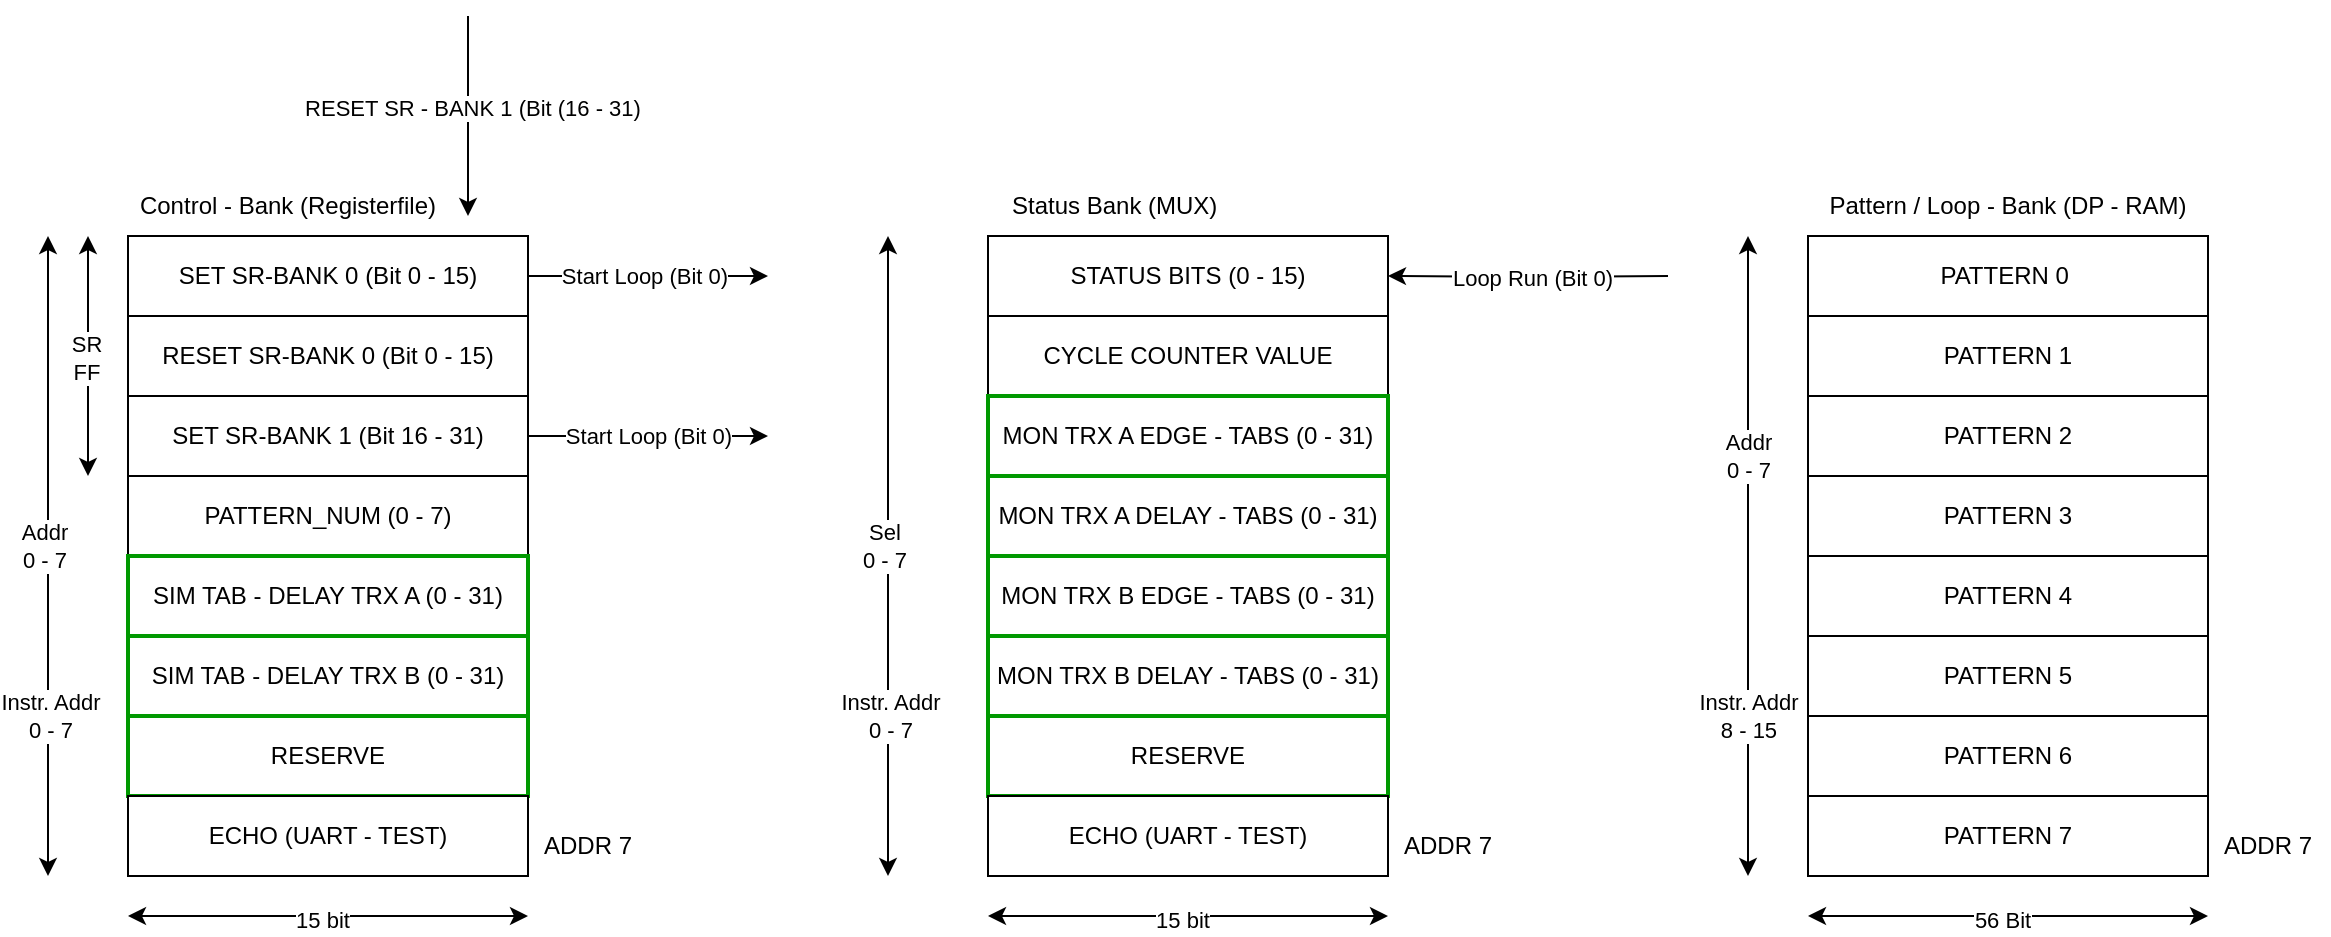 <mxfile version="24.7.7">
  <diagram name="Page-1" id="0X1LNtYORCH-xmy5lvc5">
    <mxGraphModel dx="1434" dy="772" grid="1" gridSize="10" guides="1" tooltips="1" connect="1" arrows="1" fold="1" page="1" pageScale="1" pageWidth="1654" pageHeight="1169" math="0" shadow="0">
      <root>
        <mxCell id="0" />
        <mxCell id="1" parent="0" />
        <mxCell id="ktHzhZtXxw7lbarvhIDh-25" style="edgeStyle=orthogonalEdgeStyle;rounded=0;orthogonalLoop=1;jettySize=auto;html=1;" edge="1" parent="1" source="ktHzhZtXxw7lbarvhIDh-1">
          <mxGeometry relative="1" as="geometry">
            <mxPoint x="440" y="160" as="targetPoint" />
          </mxGeometry>
        </mxCell>
        <mxCell id="ktHzhZtXxw7lbarvhIDh-26" value="Start Loop (Bit 0)" style="edgeLabel;html=1;align=center;verticalAlign=middle;resizable=0;points=[];" vertex="1" connectable="0" parent="ktHzhZtXxw7lbarvhIDh-25">
          <mxGeometry x="-0.037" relative="1" as="geometry">
            <mxPoint as="offset" />
          </mxGeometry>
        </mxCell>
        <mxCell id="ktHzhZtXxw7lbarvhIDh-1" value="SET SR-BANK 0 (Bit 0 - 15)" style="rounded=0;whiteSpace=wrap;html=1;" vertex="1" parent="1">
          <mxGeometry x="120" y="140" width="200" height="40" as="geometry" />
        </mxCell>
        <mxCell id="ktHzhZtXxw7lbarvhIDh-2" value="RESET SR-BANK 0 (Bit 0 - 15)" style="rounded=0;whiteSpace=wrap;html=1;" vertex="1" parent="1">
          <mxGeometry x="120" y="180" width="200" height="40" as="geometry" />
        </mxCell>
        <mxCell id="ktHzhZtXxw7lbarvhIDh-24" style="edgeStyle=orthogonalEdgeStyle;rounded=0;orthogonalLoop=1;jettySize=auto;html=1;" edge="1" parent="1" source="ktHzhZtXxw7lbarvhIDh-3">
          <mxGeometry relative="1" as="geometry">
            <mxPoint x="440" y="240" as="targetPoint" />
          </mxGeometry>
        </mxCell>
        <mxCell id="ktHzhZtXxw7lbarvhIDh-27" value="Start Loop (Bit 0)" style="edgeLabel;html=1;align=center;verticalAlign=middle;resizable=0;points=[];" vertex="1" connectable="0" parent="ktHzhZtXxw7lbarvhIDh-24">
          <mxGeometry x="-0.353" relative="1" as="geometry">
            <mxPoint x="21" as="offset" />
          </mxGeometry>
        </mxCell>
        <mxCell id="ktHzhZtXxw7lbarvhIDh-3" value="SET SR-BANK 1 (Bit 16 - 31)" style="rounded=0;whiteSpace=wrap;html=1;" vertex="1" parent="1">
          <mxGeometry x="120" y="220" width="200" height="40" as="geometry" />
        </mxCell>
        <mxCell id="ktHzhZtXxw7lbarvhIDh-4" value="PATTERN_NUM (0 - 7)" style="rounded=0;whiteSpace=wrap;html=1;" vertex="1" parent="1">
          <mxGeometry x="120" y="260" width="200" height="40" as="geometry" />
        </mxCell>
        <mxCell id="ktHzhZtXxw7lbarvhIDh-5" value="SIM TAB - DELAY TRX A (0 - 31)" style="rounded=0;whiteSpace=wrap;html=1;strokeColor=#009900;strokeWidth=2;" vertex="1" parent="1">
          <mxGeometry x="120" y="300" width="200" height="40" as="geometry" />
        </mxCell>
        <mxCell id="ktHzhZtXxw7lbarvhIDh-6" value="SIM TAB - DELAY TRX B (0 - 31)" style="rounded=0;whiteSpace=wrap;html=1;strokeColor=#009900;strokeWidth=2;" vertex="1" parent="1">
          <mxGeometry x="120" y="340" width="200" height="40" as="geometry" />
        </mxCell>
        <mxCell id="ktHzhZtXxw7lbarvhIDh-7" value="RESERVE" style="rounded=0;whiteSpace=wrap;html=1;strokeColor=#009900;strokeWidth=2;" vertex="1" parent="1">
          <mxGeometry x="120" y="380" width="200" height="40" as="geometry" />
        </mxCell>
        <mxCell id="ktHzhZtXxw7lbarvhIDh-8" value="Control - Bank (Registerfile)" style="text;html=1;align=center;verticalAlign=middle;whiteSpace=wrap;rounded=0;" vertex="1" parent="1">
          <mxGeometry x="120" y="110" width="160" height="30" as="geometry" />
        </mxCell>
        <mxCell id="ktHzhZtXxw7lbarvhIDh-9" value="" style="endArrow=classic;startArrow=classic;html=1;rounded=0;" edge="1" parent="1">
          <mxGeometry width="50" height="50" relative="1" as="geometry">
            <mxPoint x="120" y="480" as="sourcePoint" />
            <mxPoint x="320" y="480" as="targetPoint" />
          </mxGeometry>
        </mxCell>
        <mxCell id="ktHzhZtXxw7lbarvhIDh-10" value="15 bit" style="edgeLabel;html=1;align=center;verticalAlign=middle;resizable=0;points=[];" vertex="1" connectable="0" parent="ktHzhZtXxw7lbarvhIDh-9">
          <mxGeometry x="-0.03" y="-2" relative="1" as="geometry">
            <mxPoint as="offset" />
          </mxGeometry>
        </mxCell>
        <mxCell id="ktHzhZtXxw7lbarvhIDh-11" value="" style="endArrow=classic;startArrow=classic;html=1;rounded=0;" edge="1" parent="1">
          <mxGeometry width="50" height="50" relative="1" as="geometry">
            <mxPoint x="80" y="140" as="sourcePoint" />
            <mxPoint x="80" y="460" as="targetPoint" />
          </mxGeometry>
        </mxCell>
        <mxCell id="ktHzhZtXxw7lbarvhIDh-12" value="Addr&lt;div&gt;0 - 7&lt;/div&gt;" style="edgeLabel;html=1;align=center;verticalAlign=middle;resizable=0;points=[];" vertex="1" connectable="0" parent="ktHzhZtXxw7lbarvhIDh-11">
          <mxGeometry x="-0.03" y="-2" relative="1" as="geometry">
            <mxPoint as="offset" />
          </mxGeometry>
        </mxCell>
        <mxCell id="ktHzhZtXxw7lbarvhIDh-64" value="Instr. Addr&lt;div&gt;0 - 7&lt;/div&gt;" style="edgeLabel;html=1;align=center;verticalAlign=middle;resizable=0;points=[];" vertex="1" connectable="0" parent="ktHzhZtXxw7lbarvhIDh-11">
          <mxGeometry x="0.45" y="1" relative="1" as="geometry">
            <mxPoint y="8" as="offset" />
          </mxGeometry>
        </mxCell>
        <mxCell id="ktHzhZtXxw7lbarvhIDh-15" value="ECHO (UART - TEST)" style="rounded=0;whiteSpace=wrap;html=1;" vertex="1" parent="1">
          <mxGeometry x="120" y="420" width="200" height="40" as="geometry" />
        </mxCell>
        <mxCell id="ktHzhZtXxw7lbarvhIDh-20" value="" style="endArrow=classic;startArrow=classic;html=1;rounded=0;" edge="1" parent="1">
          <mxGeometry width="50" height="50" relative="1" as="geometry">
            <mxPoint x="100" y="260" as="sourcePoint" />
            <mxPoint x="100" y="140" as="targetPoint" />
          </mxGeometry>
        </mxCell>
        <mxCell id="ktHzhZtXxw7lbarvhIDh-21" value="SR&lt;div&gt;FF&lt;/div&gt;" style="edgeLabel;html=1;align=center;verticalAlign=middle;resizable=0;points=[];" vertex="1" connectable="0" parent="ktHzhZtXxw7lbarvhIDh-20">
          <mxGeometry x="-0.017" y="1" relative="1" as="geometry">
            <mxPoint as="offset" />
          </mxGeometry>
        </mxCell>
        <mxCell id="ktHzhZtXxw7lbarvhIDh-28" value="" style="endArrow=classic;html=1;rounded=0;" edge="1" parent="1">
          <mxGeometry width="50" height="50" relative="1" as="geometry">
            <mxPoint x="290" y="30" as="sourcePoint" />
            <mxPoint x="290" y="130" as="targetPoint" />
          </mxGeometry>
        </mxCell>
        <mxCell id="ktHzhZtXxw7lbarvhIDh-29" value="RESET SR - BANK 1 (Bit (16 - 31)" style="edgeLabel;html=1;align=center;verticalAlign=middle;resizable=0;points=[];" vertex="1" connectable="0" parent="ktHzhZtXxw7lbarvhIDh-28">
          <mxGeometry x="-0.08" y="2" relative="1" as="geometry">
            <mxPoint as="offset" />
          </mxGeometry>
        </mxCell>
        <mxCell id="ktHzhZtXxw7lbarvhIDh-44" style="edgeStyle=orthogonalEdgeStyle;rounded=0;orthogonalLoop=1;jettySize=auto;html=1;" edge="1" parent="1" target="ktHzhZtXxw7lbarvhIDh-31">
          <mxGeometry relative="1" as="geometry">
            <mxPoint x="890" y="160" as="sourcePoint" />
          </mxGeometry>
        </mxCell>
        <mxCell id="ktHzhZtXxw7lbarvhIDh-45" value="Loop Run (Bit 0)" style="edgeLabel;html=1;align=center;verticalAlign=middle;resizable=0;points=[];" vertex="1" connectable="0" parent="ktHzhZtXxw7lbarvhIDh-44">
          <mxGeometry x="-0.032" y="4" relative="1" as="geometry">
            <mxPoint y="-4" as="offset" />
          </mxGeometry>
        </mxCell>
        <mxCell id="ktHzhZtXxw7lbarvhIDh-31" value="STATUS BITS (0 - 15)" style="rounded=0;whiteSpace=wrap;html=1;" vertex="1" parent="1">
          <mxGeometry x="550" y="140" width="200" height="40" as="geometry" />
        </mxCell>
        <mxCell id="ktHzhZtXxw7lbarvhIDh-32" value="CYCLE COUNTER VALUE" style="rounded=0;whiteSpace=wrap;html=1;" vertex="1" parent="1">
          <mxGeometry x="550" y="180" width="200" height="40" as="geometry" />
        </mxCell>
        <mxCell id="ktHzhZtXxw7lbarvhIDh-33" value="MON TRX A EDGE - TABS (0 - 31)" style="rounded=0;whiteSpace=wrap;html=1;strokeColor=#009900;strokeWidth=2;" vertex="1" parent="1">
          <mxGeometry x="550" y="220" width="200" height="40" as="geometry" />
        </mxCell>
        <mxCell id="ktHzhZtXxw7lbarvhIDh-34" value="MON TRX A DELAY - TABS (0 - 31)" style="rounded=0;whiteSpace=wrap;html=1;strokeColor=#009900;strokeWidth=2;" vertex="1" parent="1">
          <mxGeometry x="550" y="260" width="200" height="40" as="geometry" />
        </mxCell>
        <mxCell id="ktHzhZtXxw7lbarvhIDh-35" value="MON TRX B EDGE - TABS (0 - 31)" style="rounded=0;whiteSpace=wrap;html=1;strokeColor=#009900;strokeWidth=2;" vertex="1" parent="1">
          <mxGeometry x="550" y="300" width="200" height="40" as="geometry" />
        </mxCell>
        <mxCell id="ktHzhZtXxw7lbarvhIDh-36" value="MON TRX B DELAY - TABS (0 - 31)" style="rounded=0;whiteSpace=wrap;html=1;strokeColor=#009900;strokeWidth=2;" vertex="1" parent="1">
          <mxGeometry x="550" y="340" width="200" height="40" as="geometry" />
        </mxCell>
        <mxCell id="ktHzhZtXxw7lbarvhIDh-37" value="RESERVE" style="rounded=0;whiteSpace=wrap;html=1;strokeColor=#009900;strokeWidth=2;" vertex="1" parent="1">
          <mxGeometry x="550" y="380" width="200" height="40" as="geometry" />
        </mxCell>
        <mxCell id="ktHzhZtXxw7lbarvhIDh-38" value="ECHO (UART - TEST)" style="rounded=0;whiteSpace=wrap;html=1;" vertex="1" parent="1">
          <mxGeometry x="550" y="420" width="200" height="40" as="geometry" />
        </mxCell>
        <mxCell id="ktHzhZtXxw7lbarvhIDh-39" value="" style="endArrow=classic;startArrow=classic;html=1;rounded=0;" edge="1" parent="1">
          <mxGeometry width="50" height="50" relative="1" as="geometry">
            <mxPoint x="550" y="480" as="sourcePoint" />
            <mxPoint x="750" y="480" as="targetPoint" />
          </mxGeometry>
        </mxCell>
        <mxCell id="ktHzhZtXxw7lbarvhIDh-40" value="15 bit" style="edgeLabel;html=1;align=center;verticalAlign=middle;resizable=0;points=[];" vertex="1" connectable="0" parent="ktHzhZtXxw7lbarvhIDh-39">
          <mxGeometry x="-0.03" y="-2" relative="1" as="geometry">
            <mxPoint as="offset" />
          </mxGeometry>
        </mxCell>
        <mxCell id="ktHzhZtXxw7lbarvhIDh-41" value="" style="endArrow=classic;startArrow=classic;html=1;rounded=0;" edge="1" parent="1">
          <mxGeometry width="50" height="50" relative="1" as="geometry">
            <mxPoint x="500" y="140" as="sourcePoint" />
            <mxPoint x="500" y="460" as="targetPoint" />
          </mxGeometry>
        </mxCell>
        <mxCell id="ktHzhZtXxw7lbarvhIDh-42" value="Sel&lt;div&gt;0 - 7&lt;/div&gt;" style="edgeLabel;html=1;align=center;verticalAlign=middle;resizable=0;points=[];" vertex="1" connectable="0" parent="ktHzhZtXxw7lbarvhIDh-41">
          <mxGeometry x="-0.03" y="-2" relative="1" as="geometry">
            <mxPoint as="offset" />
          </mxGeometry>
        </mxCell>
        <mxCell id="ktHzhZtXxw7lbarvhIDh-63" value="Instr. Addr&lt;div&gt;0 - 7&lt;/div&gt;" style="edgeLabel;html=1;align=center;verticalAlign=middle;resizable=0;points=[];" vertex="1" connectable="0" parent="ktHzhZtXxw7lbarvhIDh-41">
          <mxGeometry x="0.431" y="1" relative="1" as="geometry">
            <mxPoint y="11" as="offset" />
          </mxGeometry>
        </mxCell>
        <mxCell id="ktHzhZtXxw7lbarvhIDh-43" value="Status Bank (MUX)&amp;nbsp;" style="text;html=1;align=center;verticalAlign=middle;whiteSpace=wrap;rounded=0;" vertex="1" parent="1">
          <mxGeometry x="550" y="110" width="130" height="30" as="geometry" />
        </mxCell>
        <mxCell id="ktHzhZtXxw7lbarvhIDh-46" value="ADDR 7" style="text;html=1;align=center;verticalAlign=middle;whiteSpace=wrap;rounded=0;" vertex="1" parent="1">
          <mxGeometry x="320" y="430" width="60" height="30" as="geometry" />
        </mxCell>
        <mxCell id="ktHzhZtXxw7lbarvhIDh-47" value="ADDR 7" style="text;html=1;align=center;verticalAlign=middle;whiteSpace=wrap;rounded=0;" vertex="1" parent="1">
          <mxGeometry x="750" y="430" width="60" height="30" as="geometry" />
        </mxCell>
        <mxCell id="ktHzhZtXxw7lbarvhIDh-48" value="PATTERN 0&amp;nbsp;" style="rounded=0;whiteSpace=wrap;html=1;" vertex="1" parent="1">
          <mxGeometry x="960" y="140" width="200" height="40" as="geometry" />
        </mxCell>
        <mxCell id="ktHzhZtXxw7lbarvhIDh-49" value="PATTERN 1" style="rounded=0;whiteSpace=wrap;html=1;" vertex="1" parent="1">
          <mxGeometry x="960" y="180" width="200" height="40" as="geometry" />
        </mxCell>
        <mxCell id="ktHzhZtXxw7lbarvhIDh-50" value="PATTERN 2" style="rounded=0;whiteSpace=wrap;html=1;" vertex="1" parent="1">
          <mxGeometry x="960" y="220" width="200" height="40" as="geometry" />
        </mxCell>
        <mxCell id="ktHzhZtXxw7lbarvhIDh-51" value="PATTERN 3" style="rounded=0;whiteSpace=wrap;html=1;" vertex="1" parent="1">
          <mxGeometry x="960" y="260" width="200" height="40" as="geometry" />
        </mxCell>
        <mxCell id="ktHzhZtXxw7lbarvhIDh-52" value="PATTERN 4" style="rounded=0;whiteSpace=wrap;html=1;" vertex="1" parent="1">
          <mxGeometry x="960" y="300" width="200" height="40" as="geometry" />
        </mxCell>
        <mxCell id="ktHzhZtXxw7lbarvhIDh-53" value="PATTERN 5" style="rounded=0;whiteSpace=wrap;html=1;" vertex="1" parent="1">
          <mxGeometry x="960" y="340" width="200" height="40" as="geometry" />
        </mxCell>
        <mxCell id="ktHzhZtXxw7lbarvhIDh-54" value="PATTERN 6" style="rounded=0;whiteSpace=wrap;html=1;" vertex="1" parent="1">
          <mxGeometry x="960" y="380" width="200" height="40" as="geometry" />
        </mxCell>
        <mxCell id="ktHzhZtXxw7lbarvhIDh-55" value="PATTERN 7" style="rounded=0;whiteSpace=wrap;html=1;" vertex="1" parent="1">
          <mxGeometry x="960" y="420" width="200" height="40" as="geometry" />
        </mxCell>
        <mxCell id="ktHzhZtXxw7lbarvhIDh-56" value="" style="endArrow=classic;startArrow=classic;html=1;rounded=0;" edge="1" parent="1">
          <mxGeometry width="50" height="50" relative="1" as="geometry">
            <mxPoint x="960" y="480" as="sourcePoint" />
            <mxPoint x="1160" y="480" as="targetPoint" />
          </mxGeometry>
        </mxCell>
        <mxCell id="ktHzhZtXxw7lbarvhIDh-57" value="56 Bit" style="edgeLabel;html=1;align=center;verticalAlign=middle;resizable=0;points=[];" vertex="1" connectable="0" parent="ktHzhZtXxw7lbarvhIDh-56">
          <mxGeometry x="-0.03" y="-2" relative="1" as="geometry">
            <mxPoint as="offset" />
          </mxGeometry>
        </mxCell>
        <mxCell id="ktHzhZtXxw7lbarvhIDh-58" value="" style="endArrow=classic;startArrow=classic;html=1;rounded=0;" edge="1" parent="1">
          <mxGeometry width="50" height="50" relative="1" as="geometry">
            <mxPoint x="930" y="140" as="sourcePoint" />
            <mxPoint x="930" y="460" as="targetPoint" />
          </mxGeometry>
        </mxCell>
        <mxCell id="ktHzhZtXxw7lbarvhIDh-59" value="Addr&lt;div&gt;0 - 7&lt;/div&gt;" style="edgeLabel;html=1;align=center;verticalAlign=middle;resizable=0;points=[];" vertex="1" connectable="0" parent="ktHzhZtXxw7lbarvhIDh-58">
          <mxGeometry x="-0.03" y="-2" relative="1" as="geometry">
            <mxPoint x="2" y="-45" as="offset" />
          </mxGeometry>
        </mxCell>
        <mxCell id="ktHzhZtXxw7lbarvhIDh-62" value="Instr. Addr&lt;div&gt;8 - 15&lt;/div&gt;" style="edgeLabel;html=1;align=center;verticalAlign=middle;resizable=0;points=[];" vertex="1" connectable="0" parent="ktHzhZtXxw7lbarvhIDh-58">
          <mxGeometry x="0.231" relative="1" as="geometry">
            <mxPoint y="43" as="offset" />
          </mxGeometry>
        </mxCell>
        <mxCell id="ktHzhZtXxw7lbarvhIDh-60" value="Pattern / Loop - Bank (DP - RAM)" style="text;html=1;align=center;verticalAlign=middle;whiteSpace=wrap;rounded=0;" vertex="1" parent="1">
          <mxGeometry x="960" y="110" width="200" height="30" as="geometry" />
        </mxCell>
        <mxCell id="ktHzhZtXxw7lbarvhIDh-61" value="ADDR 7" style="text;html=1;align=center;verticalAlign=middle;whiteSpace=wrap;rounded=0;" vertex="1" parent="1">
          <mxGeometry x="1160" y="430" width="60" height="30" as="geometry" />
        </mxCell>
      </root>
    </mxGraphModel>
  </diagram>
</mxfile>
